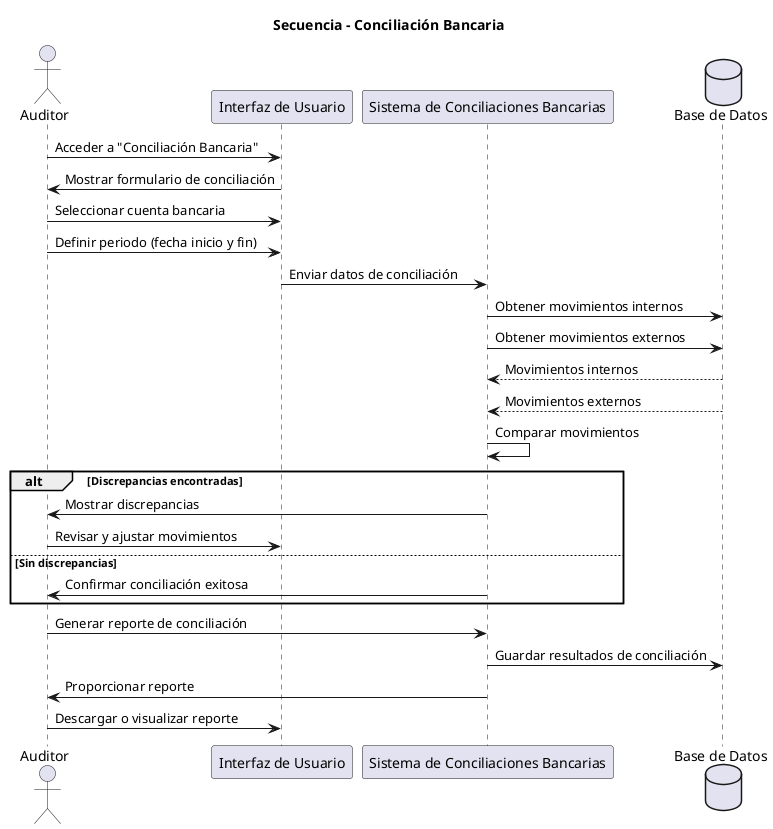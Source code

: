 @startuml
title Secuencia - Conciliación Bancaria

actor Auditor as Auditor
participant "Interfaz de Usuario" as UI
participant "Sistema de Conciliaciones Bancarias" as Sistema
database "Base de Datos" as BD

Auditor -> UI: Acceder a "Conciliación Bancaria"
UI -> Auditor: Mostrar formulario de conciliación
Auditor -> UI: Seleccionar cuenta bancaria
Auditor -> UI: Definir periodo (fecha inicio y fin)
UI -> Sistema: Enviar datos de conciliación
Sistema -> BD: Obtener movimientos internos
Sistema -> BD: Obtener movimientos externos
BD --> Sistema: Movimientos internos
BD --> Sistema: Movimientos externos
Sistema -> Sistema: Comparar movimientos
alt Discrepancias encontradas
    Sistema -> Auditor: Mostrar discrepancias
    Auditor -> UI: Revisar y ajustar movimientos
else Sin discrepancias
    Sistema -> Auditor: Confirmar conciliación exitosa
end
Auditor -> Sistema: Generar reporte de conciliación
Sistema -> BD: Guardar resultados de conciliación
Sistema -> Auditor: Proporcionar reporte
Auditor -> UI: Descargar o visualizar reporte

@enduml